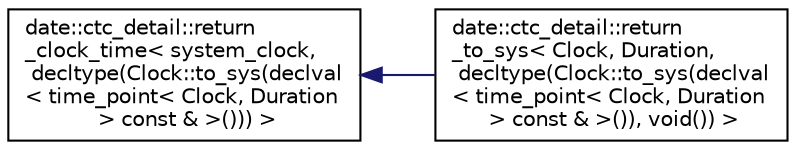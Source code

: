 digraph "Graphical Class Hierarchy"
{
 // LATEX_PDF_SIZE
  edge [fontname="Helvetica",fontsize="10",labelfontname="Helvetica",labelfontsize="10"];
  node [fontname="Helvetica",fontsize="10",shape=record];
  rankdir="LR";
  Node0 [label="date::ctc_detail::return\l_clock_time\< system_clock,\l decltype(Clock::to_sys(declval\l\< time_point\< Clock, Duration\l \> const & \>())) \>",height=0.2,width=0.4,color="black", fillcolor="white", style="filled",URL="$structdate_1_1ctc__detail_1_1return__clock__time.html",tooltip=" "];
  Node0 -> Node1 [dir="back",color="midnightblue",fontsize="10",style="solid",fontname="Helvetica"];
  Node1 [label="date::ctc_detail::return\l_to_sys\< Clock, Duration,\l decltype(Clock::to_sys(declval\l\< time_point\< Clock, Duration\l \> const & \>()), void()) \>",height=0.2,width=0.4,color="black", fillcolor="white", style="filled",URL="$structdate_1_1ctc__detail_1_1return__to__sys_3_01Clock_00_01Duration_00_01decltype_07Clock_1_1to1f046c5743438721f7088a50944b9bb3.html",tooltip=" "];
}
